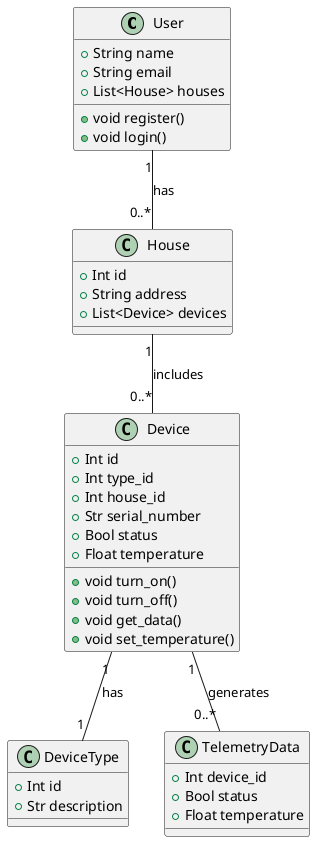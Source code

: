 @startuml
class User {
  +String name
  +String email
  +List<House> houses
  +void register()
  +void login()
}

class House {
  +Int id
  +String address
  +List<Device> devices
}

class Device {
  +Int id
  +Int type_id
  +Int house_id
  +Str serial_number
  +Bool status
  +Float temperature
  +void turn_on()
  +void turn_off()
  +void get_data()
  +void set_temperature()
}

class DeviceType {
  +Int id
  +Str description
}

class TelemetryData {
  +Int device_id
  +Bool status
  +Float temperature
}


User "1" -- "0..*" House : has
House "1" -- "0..*" Device : includes
Device "1" -- "1" DeviceType : has
Device "1" -- "0..*" TelemetryData : generates

@enduml